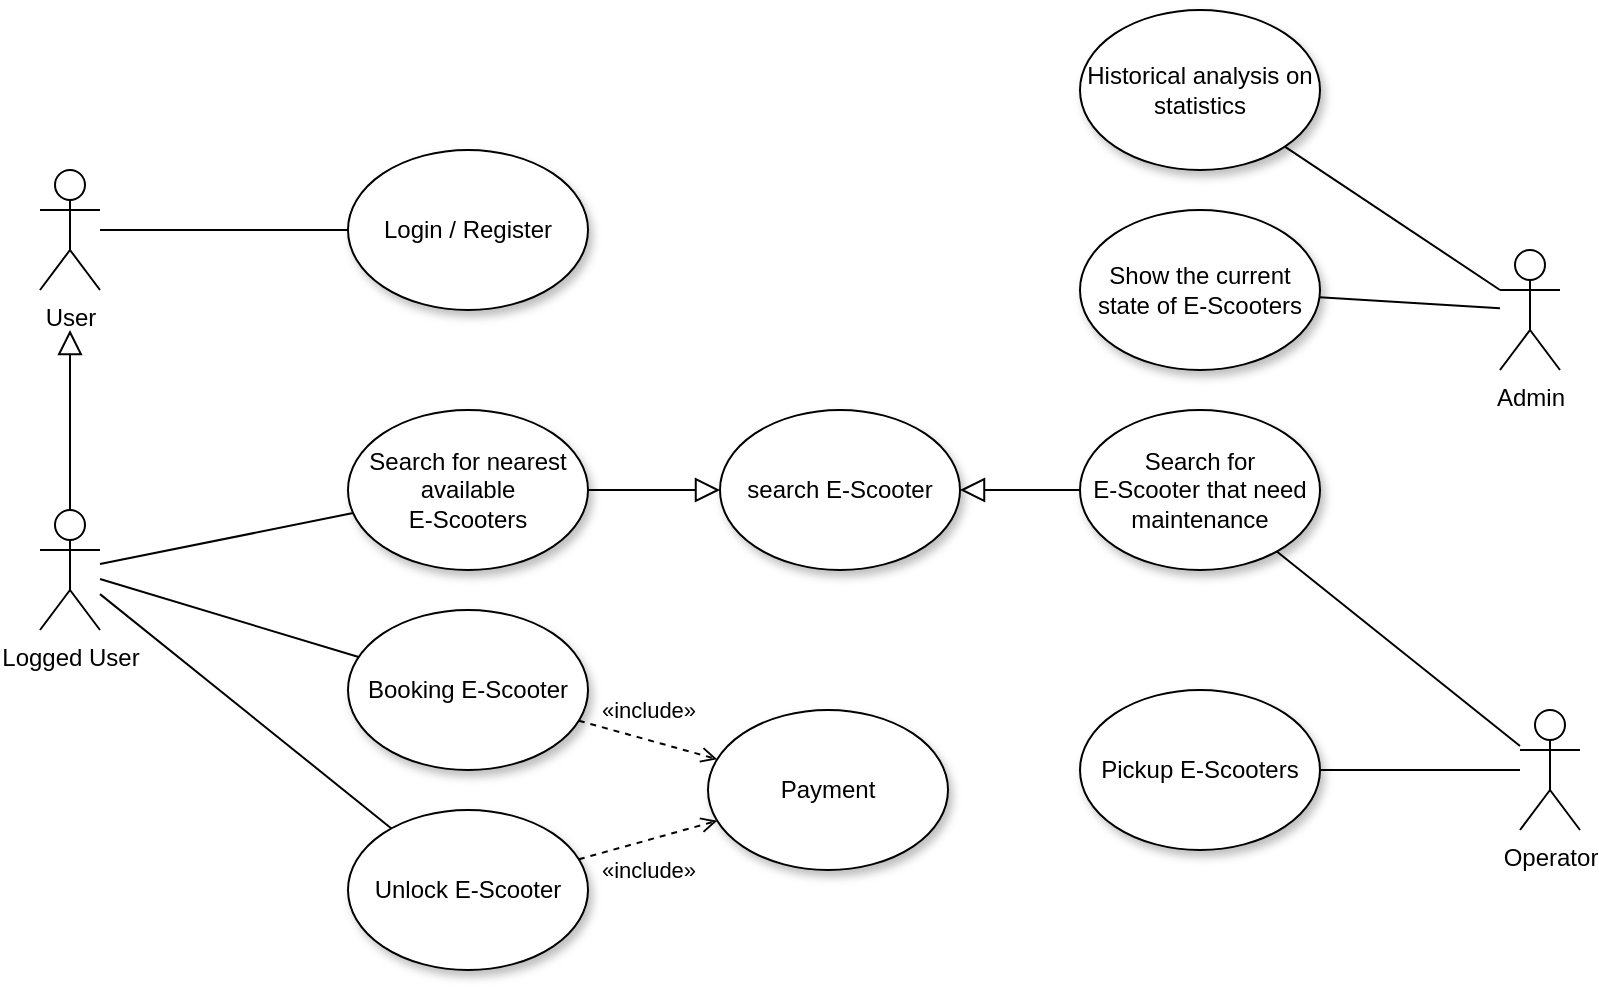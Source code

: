 <mxfile version="22.0.5" type="device" pages="2">
  <diagram name="Pagina-1" id="ySAlzTO9xSb68AIOjVqK">
    <mxGraphModel dx="1016" dy="696" grid="1" gridSize="10" guides="1" tooltips="1" connect="1" arrows="1" fold="1" page="1" pageScale="1" pageWidth="827" pageHeight="1169" math="0" shadow="0">
      <root>
        <mxCell id="0" />
        <mxCell id="1" parent="0" />
        <mxCell id="B4bG9vJrXbDDQc9Q92UV-4" style="edgeStyle=orthogonalEdgeStyle;rounded=0;orthogonalLoop=1;jettySize=auto;html=1;endArrow=none;endFill=0;" edge="1" parent="1" source="B4bG9vJrXbDDQc9Q92UV-1" target="B4bG9vJrXbDDQc9Q92UV-3">
          <mxGeometry relative="1" as="geometry" />
        </mxCell>
        <mxCell id="B4bG9vJrXbDDQc9Q92UV-1" value="User" style="shape=umlActor;verticalLabelPosition=bottom;verticalAlign=top;html=1;outlineConnect=0;" vertex="1" parent="1">
          <mxGeometry x="40" y="200" width="30" height="60" as="geometry" />
        </mxCell>
        <mxCell id="B4bG9vJrXbDDQc9Q92UV-35" style="rounded=0;orthogonalLoop=1;jettySize=auto;html=1;endArrow=none;endFill=0;" edge="1" parent="1" source="B4bG9vJrXbDDQc9Q92UV-2" target="B4bG9vJrXbDDQc9Q92UV-33">
          <mxGeometry relative="1" as="geometry" />
        </mxCell>
        <mxCell id="B4bG9vJrXbDDQc9Q92UV-37" style="rounded=0;orthogonalLoop=1;jettySize=auto;html=1;endArrow=none;endFill=0;" edge="1" parent="1" source="B4bG9vJrXbDDQc9Q92UV-2" target="B4bG9vJrXbDDQc9Q92UV-30">
          <mxGeometry relative="1" as="geometry" />
        </mxCell>
        <mxCell id="B4bG9vJrXbDDQc9Q92UV-2" value="Operator" style="shape=umlActor;verticalLabelPosition=bottom;verticalAlign=top;html=1;outlineConnect=0;" vertex="1" parent="1">
          <mxGeometry x="780" y="470" width="30" height="60" as="geometry" />
        </mxCell>
        <mxCell id="B4bG9vJrXbDDQc9Q92UV-3" value="Login / Register" style="ellipse;whiteSpace=wrap;html=1;shadow=1;" vertex="1" parent="1">
          <mxGeometry x="194" y="190" width="120" height="80" as="geometry" />
        </mxCell>
        <mxCell id="B4bG9vJrXbDDQc9Q92UV-11" style="edgeStyle=orthogonalEdgeStyle;rounded=0;orthogonalLoop=1;jettySize=auto;html=1;endArrow=block;endFill=0;endSize=10;" edge="1" parent="1" source="B4bG9vJrXbDDQc9Q92UV-7">
          <mxGeometry relative="1" as="geometry">
            <mxPoint x="55" y="280" as="targetPoint" />
          </mxGeometry>
        </mxCell>
        <mxCell id="B4bG9vJrXbDDQc9Q92UV-23" style="rounded=0;orthogonalLoop=1;jettySize=auto;html=1;endArrow=none;endFill=0;" edge="1" parent="1" source="B4bG9vJrXbDDQc9Q92UV-7" target="B4bG9vJrXbDDQc9Q92UV-12">
          <mxGeometry relative="1" as="geometry" />
        </mxCell>
        <mxCell id="B4bG9vJrXbDDQc9Q92UV-24" style="rounded=0;orthogonalLoop=1;jettySize=auto;html=1;endArrow=none;endFill=0;" edge="1" parent="1" source="B4bG9vJrXbDDQc9Q92UV-7" target="B4bG9vJrXbDDQc9Q92UV-13">
          <mxGeometry relative="1" as="geometry" />
        </mxCell>
        <mxCell id="B4bG9vJrXbDDQc9Q92UV-26" style="rounded=0;orthogonalLoop=1;jettySize=auto;html=1;endArrow=none;endFill=0;" edge="1" parent="1" source="B4bG9vJrXbDDQc9Q92UV-7" target="B4bG9vJrXbDDQc9Q92UV-25">
          <mxGeometry relative="1" as="geometry" />
        </mxCell>
        <mxCell id="B4bG9vJrXbDDQc9Q92UV-7" value="Logged User" style="shape=umlActor;verticalLabelPosition=bottom;verticalAlign=top;html=1;outlineConnect=0;" vertex="1" parent="1">
          <mxGeometry x="40" y="370" width="30" height="60" as="geometry" />
        </mxCell>
        <mxCell id="B4bG9vJrXbDDQc9Q92UV-15" style="rounded=0;orthogonalLoop=1;jettySize=auto;html=1;dashed=1;endArrow=open;endFill=0;" edge="1" parent="1" source="B4bG9vJrXbDDQc9Q92UV-12" target="B4bG9vJrXbDDQc9Q92UV-14">
          <mxGeometry relative="1" as="geometry" />
        </mxCell>
        <mxCell id="B4bG9vJrXbDDQc9Q92UV-19" value="«include»" style="edgeLabel;html=1;align=center;verticalAlign=middle;resizable=0;points=[];" vertex="1" connectable="0" parent="B4bG9vJrXbDDQc9Q92UV-15">
          <mxGeometry x="-0.318" relative="1" as="geometry">
            <mxPoint x="11" y="-12" as="offset" />
          </mxGeometry>
        </mxCell>
        <mxCell id="B4bG9vJrXbDDQc9Q92UV-12" value="Booking E-Scooter" style="ellipse;whiteSpace=wrap;html=1;shadow=1;" vertex="1" parent="1">
          <mxGeometry x="194" y="420" width="120" height="80" as="geometry" />
        </mxCell>
        <mxCell id="B4bG9vJrXbDDQc9Q92UV-16" style="rounded=0;orthogonalLoop=1;jettySize=auto;html=1;dashed=1;endArrow=open;endFill=0;" edge="1" parent="1" source="B4bG9vJrXbDDQc9Q92UV-13" target="B4bG9vJrXbDDQc9Q92UV-14">
          <mxGeometry relative="1" as="geometry" />
        </mxCell>
        <mxCell id="B4bG9vJrXbDDQc9Q92UV-22" value="«include»" style="edgeLabel;html=1;align=center;verticalAlign=middle;resizable=0;points=[];" vertex="1" connectable="0" parent="B4bG9vJrXbDDQc9Q92UV-16">
          <mxGeometry x="0.198" y="3" relative="1" as="geometry">
            <mxPoint x="-6" y="20" as="offset" />
          </mxGeometry>
        </mxCell>
        <mxCell id="B4bG9vJrXbDDQc9Q92UV-13" value="Unlock E-Scooter" style="ellipse;whiteSpace=wrap;html=1;shadow=1;" vertex="1" parent="1">
          <mxGeometry x="194" y="520" width="120" height="80" as="geometry" />
        </mxCell>
        <mxCell id="B4bG9vJrXbDDQc9Q92UV-14" value="Payment" style="ellipse;whiteSpace=wrap;html=1;shadow=1;" vertex="1" parent="1">
          <mxGeometry x="374" y="470" width="120" height="80" as="geometry" />
        </mxCell>
        <mxCell id="B4bG9vJrXbDDQc9Q92UV-28" value="" style="edgeStyle=orthogonalEdgeStyle;rounded=0;orthogonalLoop=1;jettySize=auto;html=1;endArrow=block;endFill=0;endSize=10;" edge="1" parent="1" source="B4bG9vJrXbDDQc9Q92UV-25" target="B4bG9vJrXbDDQc9Q92UV-27">
          <mxGeometry relative="1" as="geometry" />
        </mxCell>
        <mxCell id="B4bG9vJrXbDDQc9Q92UV-25" value="Search for nearest available&lt;br&gt;E-Scooters" style="ellipse;whiteSpace=wrap;html=1;shadow=1;" vertex="1" parent="1">
          <mxGeometry x="194" y="320" width="120" height="80" as="geometry" />
        </mxCell>
        <mxCell id="B4bG9vJrXbDDQc9Q92UV-27" value="search E-Scooter" style="ellipse;whiteSpace=wrap;html=1;shadow=1;" vertex="1" parent="1">
          <mxGeometry x="380" y="320" width="120" height="80" as="geometry" />
        </mxCell>
        <mxCell id="B4bG9vJrXbDDQc9Q92UV-30" value="Pickup E-Scooters" style="ellipse;whiteSpace=wrap;html=1;shadow=1;" vertex="1" parent="1">
          <mxGeometry x="560" y="460" width="120" height="80" as="geometry" />
        </mxCell>
        <mxCell id="B4bG9vJrXbDDQc9Q92UV-36" style="rounded=0;orthogonalLoop=1;jettySize=auto;html=1;entryX=1;entryY=0.5;entryDx=0;entryDy=0;endArrow=block;endFill=0;endSize=10;" edge="1" parent="1" source="B4bG9vJrXbDDQc9Q92UV-33" target="B4bG9vJrXbDDQc9Q92UV-27">
          <mxGeometry relative="1" as="geometry" />
        </mxCell>
        <mxCell id="B4bG9vJrXbDDQc9Q92UV-33" value="Search for &lt;br&gt;E-Scooter that need maintenance" style="ellipse;whiteSpace=wrap;html=1;shadow=1;" vertex="1" parent="1">
          <mxGeometry x="560" y="320" width="120" height="80" as="geometry" />
        </mxCell>
        <mxCell id="B4bG9vJrXbDDQc9Q92UV-40" style="rounded=0;orthogonalLoop=1;jettySize=auto;html=1;endArrow=none;endFill=0;" edge="1" parent="1" source="B4bG9vJrXbDDQc9Q92UV-38" target="B4bG9vJrXbDDQc9Q92UV-39">
          <mxGeometry relative="1" as="geometry" />
        </mxCell>
        <mxCell id="B4bG9vJrXbDDQc9Q92UV-44" style="rounded=0;orthogonalLoop=1;jettySize=auto;html=1;endArrow=none;endFill=0;" edge="1" parent="1" source="B4bG9vJrXbDDQc9Q92UV-38" target="B4bG9vJrXbDDQc9Q92UV-43">
          <mxGeometry relative="1" as="geometry" />
        </mxCell>
        <mxCell id="B4bG9vJrXbDDQc9Q92UV-38" value="Admin" style="shape=umlActor;verticalLabelPosition=bottom;verticalAlign=top;html=1;outlineConnect=0;" vertex="1" parent="1">
          <mxGeometry x="770" y="240" width="30" height="60" as="geometry" />
        </mxCell>
        <mxCell id="B4bG9vJrXbDDQc9Q92UV-39" value="Show the current state of E-Scooters" style="ellipse;whiteSpace=wrap;html=1;shadow=1;" vertex="1" parent="1">
          <mxGeometry x="560" y="220" width="120" height="80" as="geometry" />
        </mxCell>
        <mxCell id="B4bG9vJrXbDDQc9Q92UV-43" value="Historical analysis on statistics" style="ellipse;whiteSpace=wrap;html=1;shadow=1;" vertex="1" parent="1">
          <mxGeometry x="560" y="120" width="120" height="80" as="geometry" />
        </mxCell>
      </root>
    </mxGraphModel>
  </diagram>
  <diagram id="7BxQKR-QV_Hj25C1OfcP" name="Pagina-2">
    <mxGraphModel dx="1016" dy="696" grid="1" gridSize="10" guides="1" tooltips="1" connect="1" arrows="1" fold="1" page="1" pageScale="1" pageWidth="827" pageHeight="1169" math="0" shadow="0">
      <root>
        <mxCell id="0" />
        <mxCell id="1" parent="0" />
        <mxCell id="P1dC-k-F3G-lJCW_fjkP-4" style="rounded=0;orthogonalLoop=1;jettySize=auto;html=1;" edge="1" parent="1" source="P1dC-k-F3G-lJCW_fjkP-1" target="P1dC-k-F3G-lJCW_fjkP-3">
          <mxGeometry relative="1" as="geometry" />
        </mxCell>
        <mxCell id="P1dC-k-F3G-lJCW_fjkP-9" value="pay for" style="edgeLabel;html=1;align=center;verticalAlign=middle;resizable=0;points=[];" vertex="1" connectable="0" parent="P1dC-k-F3G-lJCW_fjkP-4">
          <mxGeometry x="-0.141" y="1" relative="1" as="geometry">
            <mxPoint as="offset" />
          </mxGeometry>
        </mxCell>
        <mxCell id="P1dC-k-F3G-lJCW_fjkP-1" value="User" style="shape=umlActor;verticalLabelPosition=bottom;verticalAlign=top;html=1;" vertex="1" parent="1">
          <mxGeometry x="120" y="500" width="30" height="60" as="geometry" />
        </mxCell>
        <mxCell id="P1dC-k-F3G-lJCW_fjkP-13" value="send a command to" style="rounded=0;orthogonalLoop=1;jettySize=auto;html=1;" edge="1" parent="1" source="P1dC-k-F3G-lJCW_fjkP-2" target="P1dC-k-F3G-lJCW_fjkP-8">
          <mxGeometry relative="1" as="geometry" />
        </mxCell>
        <mxCell id="P1dC-k-F3G-lJCW_fjkP-2" value="Operator" style="shape=umlActor;verticalLabelPosition=bottom;verticalAlign=top;html=1;" vertex="1" parent="1">
          <mxGeometry x="680" y="500" width="30" height="60" as="geometry" />
        </mxCell>
        <mxCell id="P1dC-k-F3G-lJCW_fjkP-7" style="edgeStyle=orthogonalEdgeStyle;rounded=0;orthogonalLoop=1;jettySize=auto;html=1;" edge="1" parent="1" source="P1dC-k-F3G-lJCW_fjkP-3" target="P1dC-k-F3G-lJCW_fjkP-6">
          <mxGeometry relative="1" as="geometry" />
        </mxCell>
        <mxCell id="P1dC-k-F3G-lJCW_fjkP-10" value="to" style="edgeLabel;html=1;align=center;verticalAlign=middle;resizable=0;points=[];" vertex="1" connectable="0" parent="P1dC-k-F3G-lJCW_fjkP-7">
          <mxGeometry x="0.085" relative="1" as="geometry">
            <mxPoint y="8" as="offset" />
          </mxGeometry>
        </mxCell>
        <mxCell id="P1dC-k-F3G-lJCW_fjkP-3" value="Unlock a E-Scooter" style="ellipse;whiteSpace=wrap;html=1;fontStyle=1" vertex="1" parent="1">
          <mxGeometry x="210" y="390" width="140" height="70" as="geometry" />
        </mxCell>
        <mxCell id="P1dC-k-F3G-lJCW_fjkP-5" value="Pick up E-Scooter" style="ellipse;whiteSpace=wrap;html=1;" vertex="1" parent="1">
          <mxGeometry x="450" y="250" width="140" height="70" as="geometry" />
        </mxCell>
        <mxCell id="P1dC-k-F3G-lJCW_fjkP-6" value="Drive E-Scooter" style="ellipse;whiteSpace=wrap;html=1;" vertex="1" parent="1">
          <mxGeometry x="210" y="250" width="140" height="70" as="geometry" />
        </mxCell>
        <mxCell id="P1dC-k-F3G-lJCW_fjkP-11" value="" style="edgeStyle=orthogonalEdgeStyle;rounded=0;orthogonalLoop=1;jettySize=auto;html=1;" edge="1" parent="1" source="P1dC-k-F3G-lJCW_fjkP-8" target="P1dC-k-F3G-lJCW_fjkP-5">
          <mxGeometry relative="1" as="geometry" />
        </mxCell>
        <mxCell id="P1dC-k-F3G-lJCW_fjkP-12" value="to" style="edgeLabel;html=1;align=center;verticalAlign=middle;resizable=0;points=[];" vertex="1" connectable="0" parent="P1dC-k-F3G-lJCW_fjkP-11">
          <mxGeometry x="-0.029" y="-2" relative="1" as="geometry">
            <mxPoint as="offset" />
          </mxGeometry>
        </mxCell>
        <mxCell id="P1dC-k-F3G-lJCW_fjkP-8" value="&lt;b&gt;Unlock a E-Scooter&lt;/b&gt;" style="ellipse;whiteSpace=wrap;html=1;" vertex="1" parent="1">
          <mxGeometry x="450" y="390" width="140" height="70" as="geometry" />
        </mxCell>
      </root>
    </mxGraphModel>
  </diagram>
</mxfile>
